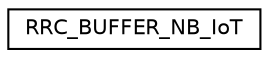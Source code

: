 digraph "Graphical Class Hierarchy"
{
 // LATEX_PDF_SIZE
  edge [fontname="Helvetica",fontsize="10",labelfontname="Helvetica",labelfontsize="10"];
  node [fontname="Helvetica",fontsize="10",shape=record];
  rankdir="LR";
  Node0 [label="RRC_BUFFER_NB_IoT",height=0.2,width=0.4,color="black", fillcolor="white", style="filled",URL="$structRRC__BUFFER__NB__IoT.html",tooltip=" "];
}
